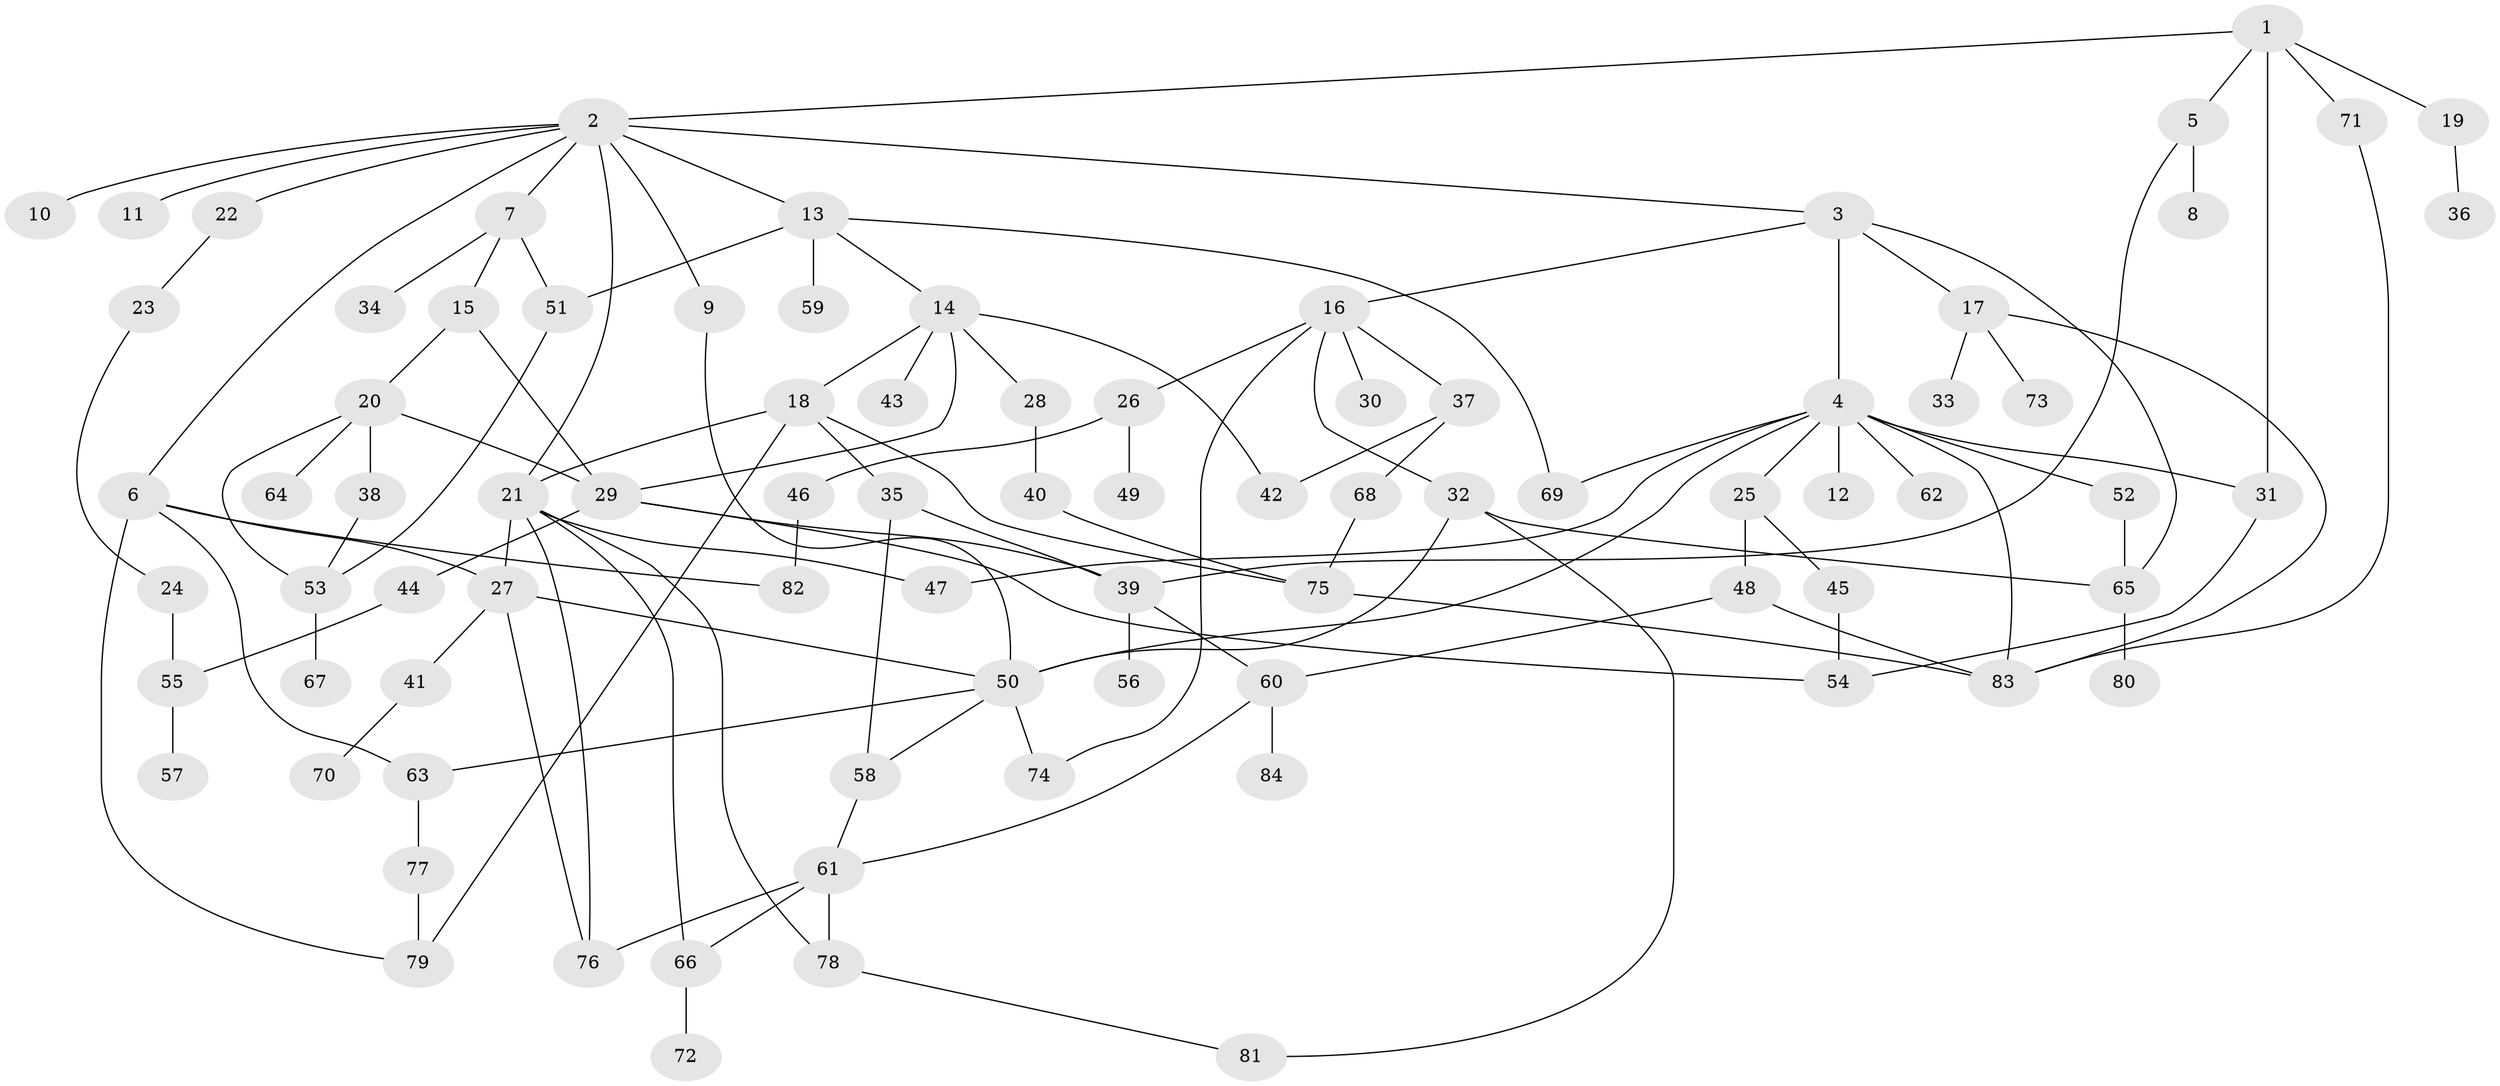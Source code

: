// coarse degree distribution, {5: 0.17647058823529413, 8: 0.058823529411764705, 2: 0.3235294117647059, 6: 0.058823529411764705, 4: 0.14705882352941177, 7: 0.08823529411764706, 3: 0.058823529411764705, 1: 0.08823529411764706}
// Generated by graph-tools (version 1.1) at 2025/36/03/04/25 23:36:03]
// undirected, 84 vertices, 123 edges
graph export_dot {
  node [color=gray90,style=filled];
  1;
  2;
  3;
  4;
  5;
  6;
  7;
  8;
  9;
  10;
  11;
  12;
  13;
  14;
  15;
  16;
  17;
  18;
  19;
  20;
  21;
  22;
  23;
  24;
  25;
  26;
  27;
  28;
  29;
  30;
  31;
  32;
  33;
  34;
  35;
  36;
  37;
  38;
  39;
  40;
  41;
  42;
  43;
  44;
  45;
  46;
  47;
  48;
  49;
  50;
  51;
  52;
  53;
  54;
  55;
  56;
  57;
  58;
  59;
  60;
  61;
  62;
  63;
  64;
  65;
  66;
  67;
  68;
  69;
  70;
  71;
  72;
  73;
  74;
  75;
  76;
  77;
  78;
  79;
  80;
  81;
  82;
  83;
  84;
  1 -- 2;
  1 -- 5;
  1 -- 19;
  1 -- 71;
  1 -- 31;
  2 -- 3;
  2 -- 6;
  2 -- 7;
  2 -- 9;
  2 -- 10;
  2 -- 11;
  2 -- 13;
  2 -- 21;
  2 -- 22;
  3 -- 4;
  3 -- 16;
  3 -- 17;
  3 -- 65;
  4 -- 12;
  4 -- 25;
  4 -- 31;
  4 -- 50;
  4 -- 52;
  4 -- 62;
  4 -- 83;
  4 -- 47;
  4 -- 69;
  5 -- 8;
  5 -- 39;
  6 -- 27;
  6 -- 63;
  6 -- 82;
  6 -- 79;
  7 -- 15;
  7 -- 34;
  7 -- 51;
  9 -- 50;
  13 -- 14;
  13 -- 51;
  13 -- 59;
  13 -- 69;
  14 -- 18;
  14 -- 28;
  14 -- 43;
  14 -- 29;
  14 -- 42;
  15 -- 20;
  15 -- 29;
  16 -- 26;
  16 -- 30;
  16 -- 32;
  16 -- 37;
  16 -- 74;
  17 -- 33;
  17 -- 73;
  17 -- 83;
  18 -- 35;
  18 -- 75;
  18 -- 21;
  18 -- 79;
  19 -- 36;
  20 -- 29;
  20 -- 38;
  20 -- 64;
  20 -- 53;
  21 -- 47;
  21 -- 78;
  21 -- 27;
  21 -- 66;
  21 -- 76;
  22 -- 23;
  23 -- 24;
  24 -- 55;
  25 -- 45;
  25 -- 48;
  26 -- 46;
  26 -- 49;
  27 -- 41;
  27 -- 50;
  27 -- 76;
  28 -- 40;
  29 -- 39;
  29 -- 44;
  29 -- 54;
  31 -- 54;
  32 -- 65;
  32 -- 81;
  32 -- 50;
  35 -- 58;
  35 -- 39;
  37 -- 42;
  37 -- 68;
  38 -- 53;
  39 -- 56;
  39 -- 60;
  40 -- 75;
  41 -- 70;
  44 -- 55;
  45 -- 54;
  46 -- 82;
  48 -- 83;
  48 -- 60;
  50 -- 74;
  50 -- 58;
  50 -- 63;
  51 -- 53;
  52 -- 65;
  53 -- 67;
  55 -- 57;
  58 -- 61;
  60 -- 84;
  60 -- 61;
  61 -- 66;
  61 -- 76;
  61 -- 78;
  63 -- 77;
  65 -- 80;
  66 -- 72;
  68 -- 75;
  71 -- 83;
  75 -- 83;
  77 -- 79;
  78 -- 81;
}

